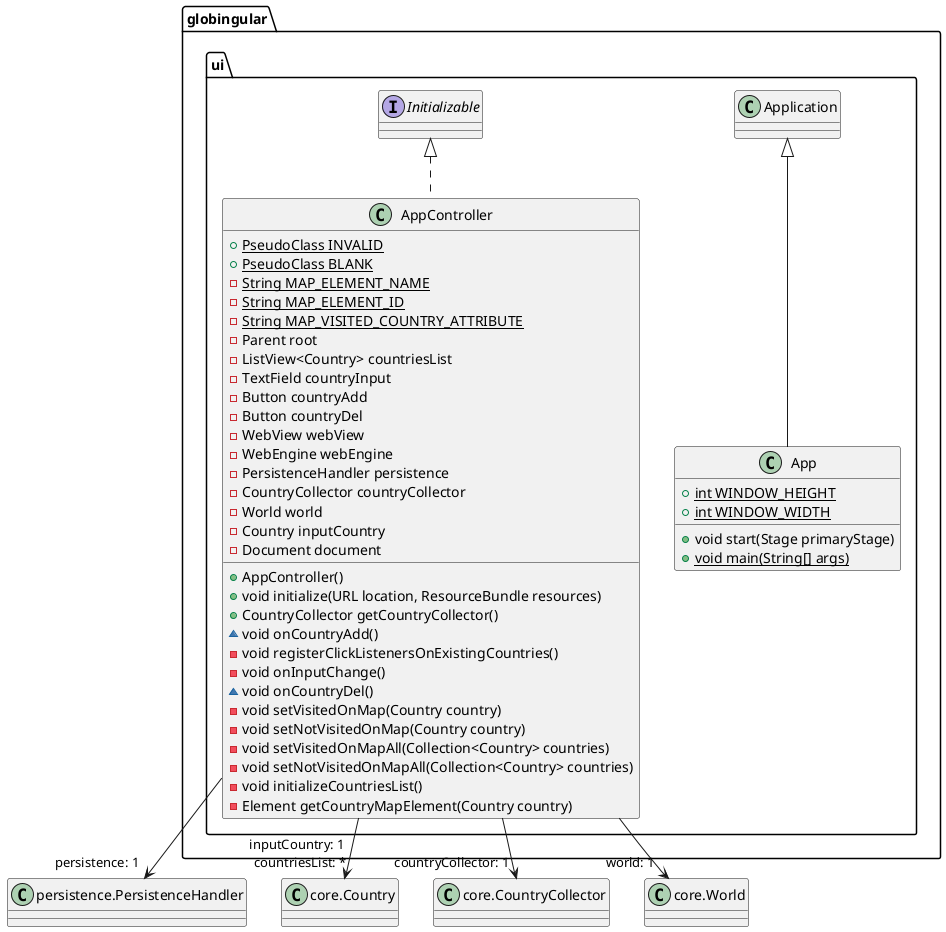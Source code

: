 @startuml classes_ui

package globingular.ui {
	class App [[java:globingular.ui.App]] {
		+{static}int WINDOW_HEIGHT
		+{static}int WINDOW_WIDTH
		+void start(Stage primaryStage)
		+{static}void main(String[] args)
	}
	class Application [[java:com.apple.eawt.Application]] {
	}
	Application <|-- App
	
	
	class AppController [[java:globingular.ui.AppController]] {
		+{static}PseudoClass INVALID
		+{static}PseudoClass BLANK
		-{static}String MAP_ELEMENT_NAME
		-{static}String MAP_ELEMENT_ID
		-{static}String MAP_VISITED_COUNTRY_ATTRIBUTE
		-Parent root
		-ListView<Country> countriesList
		-TextField countryInput
		-Button countryAdd
		-Button countryDel
		-WebView webView
		-WebEngine webEngine
		-PersistenceHandler persistence
		-CountryCollector countryCollector
		-World world
		-Country inputCountry
		-Document document
		+AppController()
		+void initialize(URL location, ResourceBundle resources)
		+CountryCollector getCountryCollector()
		~void onCountryAdd()
		-void registerClickListenersOnExistingCountries()
		-void onInputChange()
		~void onCountryDel()
		-void setVisitedOnMap(Country country)
		-void setNotVisitedOnMap(Country country)
		-void setVisitedOnMapAll(Collection<Country> countries)
		-void setNotVisitedOnMapAll(Collection<Country> countries)
		-void initializeCountriesList()
		-Element getCountryMapElement(Country country)
	}
	interface Initializable [[java:org.glassfish.jersey.client.Initializable]] {
	}
	Initializable <|.. AppController
}

class "persistence.PersistenceHandler" as PersistenceHandler {
}

class "core.Country" as Country {
}

class "core.CountryCollector" as CountryCollector {
}

class "core.World" as World {
}

AppController --> "persistence: 1" PersistenceHandler
AppController --> "countryCollector: 1" CountryCollector
AppController --> "world: 1" World
AppController --> "inputCountry: 1 \n countriesList: *" Country

@enduml

